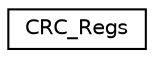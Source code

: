 digraph "Graphical Class Hierarchy"
{
 // LATEX_PDF_SIZE
  edge [fontname="Helvetica",fontsize="10",labelfontname="Helvetica",labelfontsize="10"];
  node [fontname="Helvetica",fontsize="10",shape=record];
  rankdir="LR";
  Node0 [label="CRC_Regs",height=0.2,width=0.4,color="black", fillcolor="white", style="filled",URL="$structCRC__Regs.html",tooltip=" "];
}
